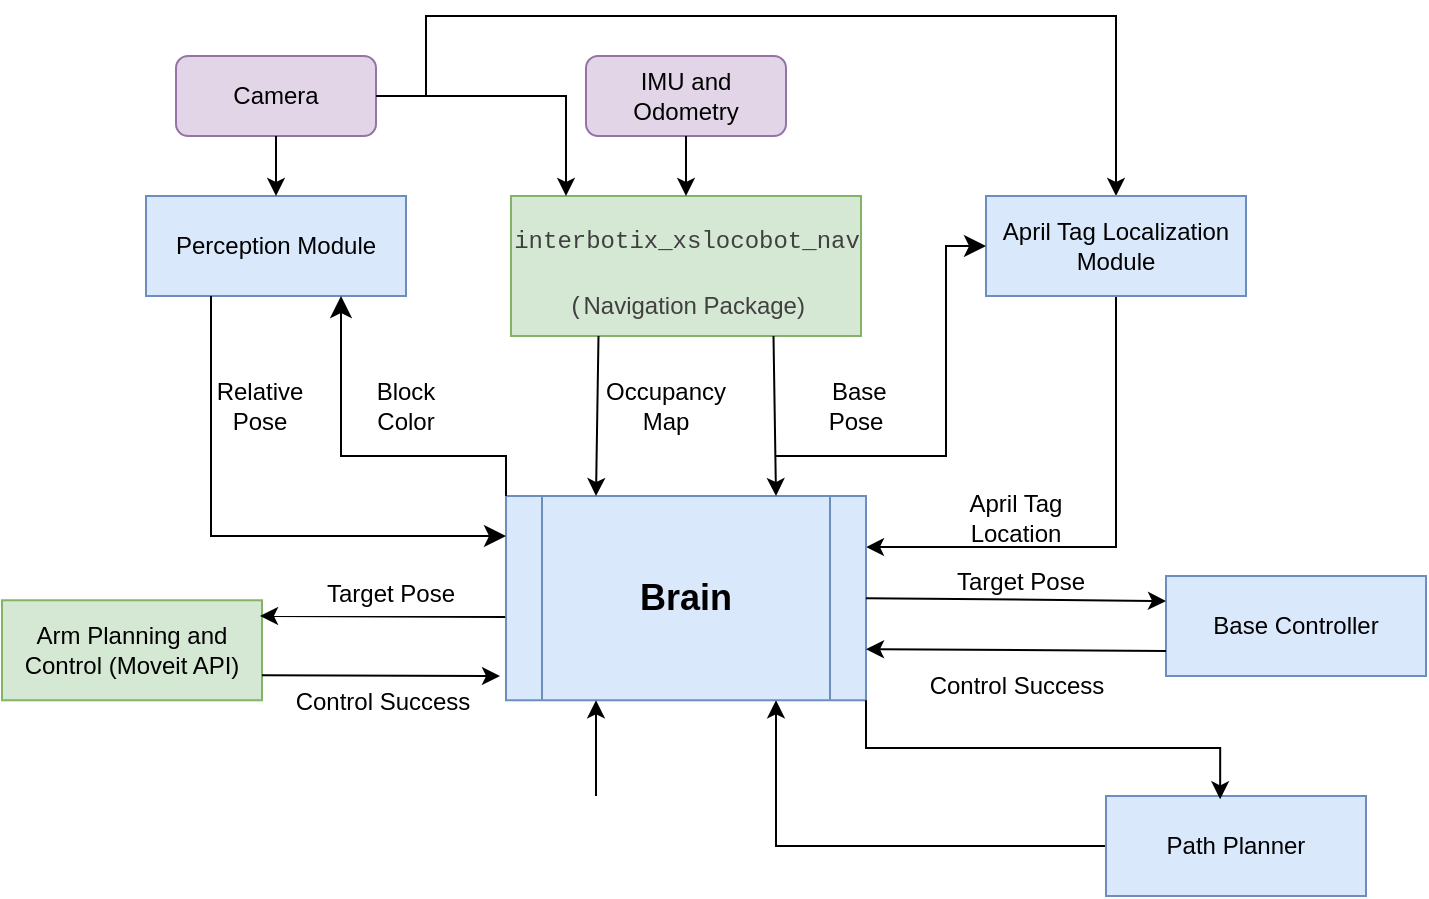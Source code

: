 <mxfile version="23.1.6" type="github">
  <diagram name="Page-1" id="46Z5bhGNHUr1S8s_8vQ9">
    <mxGraphModel dx="795" dy="465" grid="1" gridSize="10" guides="1" tooltips="1" connect="1" arrows="1" fold="1" page="1" pageScale="1" pageWidth="850" pageHeight="1100" math="0" shadow="0">
      <root>
        <mxCell id="0" />
        <mxCell id="1" parent="0" />
        <mxCell id="Oh1XiBFId6qo2hWSy4nC-16" style="edgeStyle=orthogonalEdgeStyle;rounded=0;orthogonalLoop=1;jettySize=auto;html=1;exitX=1;exitY=0.5;exitDx=0;exitDy=0;entryX=0.5;entryY=0;entryDx=0;entryDy=0;" edge="1" parent="1" source="Oh1XiBFId6qo2hWSy4nC-1" target="Oh1XiBFId6qo2hWSy4nC-12">
          <mxGeometry relative="1" as="geometry">
            <Array as="points">
              <mxPoint x="310" y="140" />
              <mxPoint x="310" y="100" />
              <mxPoint x="655" y="100" />
            </Array>
          </mxGeometry>
        </mxCell>
        <mxCell id="Oh1XiBFId6qo2hWSy4nC-1" value="Camera" style="rounded=1;whiteSpace=wrap;html=1;fillColor=#e1d5e7;strokeColor=#9673a6;" vertex="1" parent="1">
          <mxGeometry x="185" y="120" width="100" height="40" as="geometry" />
        </mxCell>
        <mxCell id="Oh1XiBFId6qo2hWSy4nC-2" value="IMU and Odometry" style="rounded=1;whiteSpace=wrap;html=1;fillColor=#e1d5e7;strokeColor=#9673a6;" vertex="1" parent="1">
          <mxGeometry x="390" y="120" width="100" height="40" as="geometry" />
        </mxCell>
        <mxCell id="Oh1XiBFId6qo2hWSy4nC-4" value="Perception Module" style="rounded=0;whiteSpace=wrap;html=1;fillColor=#dae8fc;strokeColor=#6c8ebf;" vertex="1" parent="1">
          <mxGeometry x="170" y="190" width="130" height="50" as="geometry" />
        </mxCell>
        <mxCell id="Oh1XiBFId6qo2hWSy4nC-6" value="&lt;pre style=&quot;box-sizing: border-box; line-height: 1.4; font-family: SFMono-Regular, Menlo, Monaco, Consolas, &amp;quot;Liberation Mono&amp;quot;, &amp;quot;Courier New&amp;quot;, Courier, monospace; margin-top: 0px; margin-bottom: 0px; padding: 12px; overflow: auto; color: rgb(64, 64, 64);&quot; id=&quot;codecell0&quot;&gt;interbotix_xslocobot_nav&lt;/pre&gt;&lt;pre style=&quot;box-sizing: border-box; line-height: 0%; font-family: SFMono-Regular, Menlo, Monaco, Consolas, &amp;quot;Liberation Mono&amp;quot;, &amp;quot;Courier New&amp;quot;, Courier, monospace; margin-top: 0px; margin-bottom: 0px; padding: 12px; overflow: auto; color: rgb(64, 64, 64);&quot; id=&quot;codecell0&quot;&gt;(&lt;font style=&quot;background-color: initial; white-space: normal;&quot; face=&quot;Helvetica&quot;&gt;Navigation Package)&lt;/font&gt;&lt;/pre&gt;" style="rounded=0;whiteSpace=wrap;html=1;align=center;fillColor=#d5e8d4;strokeColor=#82b366;" vertex="1" parent="1">
          <mxGeometry x="352.5" y="190" width="175" height="70" as="geometry" />
        </mxCell>
        <mxCell id="Oh1XiBFId6qo2hWSy4nC-7" value="" style="endArrow=classic;html=1;rounded=0;exitX=1;exitY=0.5;exitDx=0;exitDy=0;" edge="1" parent="1" source="Oh1XiBFId6qo2hWSy4nC-1">
          <mxGeometry width="50" height="50" relative="1" as="geometry">
            <mxPoint x="400" y="320" as="sourcePoint" />
            <mxPoint x="380" y="190" as="targetPoint" />
            <Array as="points">
              <mxPoint x="380" y="140" />
            </Array>
          </mxGeometry>
        </mxCell>
        <mxCell id="Oh1XiBFId6qo2hWSy4nC-8" value="" style="endArrow=classic;html=1;rounded=0;exitX=0.5;exitY=1;exitDx=0;exitDy=0;" edge="1" parent="1" source="Oh1XiBFId6qo2hWSy4nC-2">
          <mxGeometry width="50" height="50" relative="1" as="geometry">
            <mxPoint x="400" y="320" as="sourcePoint" />
            <mxPoint x="440" y="190" as="targetPoint" />
          </mxGeometry>
        </mxCell>
        <mxCell id="Oh1XiBFId6qo2hWSy4nC-9" value="" style="endArrow=classic;html=1;rounded=0;exitX=0.5;exitY=1;exitDx=0;exitDy=0;" edge="1" parent="1" source="Oh1XiBFId6qo2hWSy4nC-1" target="Oh1XiBFId6qo2hWSy4nC-4">
          <mxGeometry width="50" height="50" relative="1" as="geometry">
            <mxPoint x="400" y="320" as="sourcePoint" />
            <mxPoint x="450" y="270" as="targetPoint" />
          </mxGeometry>
        </mxCell>
        <mxCell id="Oh1XiBFId6qo2hWSy4nC-30" style="edgeStyle=orthogonalEdgeStyle;rounded=0;orthogonalLoop=1;jettySize=auto;html=1;exitX=0.5;exitY=1;exitDx=0;exitDy=0;entryX=1;entryY=0.25;entryDx=0;entryDy=0;" edge="1" parent="1" source="Oh1XiBFId6qo2hWSy4nC-12" target="Oh1XiBFId6qo2hWSy4nC-11">
          <mxGeometry relative="1" as="geometry">
            <mxPoint x="640" y="430" as="targetPoint" />
          </mxGeometry>
        </mxCell>
        <mxCell id="Oh1XiBFId6qo2hWSy4nC-11" value="&lt;span style=&quot;font-size: 18px;&quot;&gt;&lt;b&gt;Brain&lt;/b&gt;&lt;/span&gt;" style="shape=process;whiteSpace=wrap;html=1;backgroundOutline=1;fillColor=#dae8fc;strokeColor=#6c8ebf;" vertex="1" parent="1">
          <mxGeometry x="350" y="340" width="180" height="102.14" as="geometry" />
        </mxCell>
        <mxCell id="Oh1XiBFId6qo2hWSy4nC-12" value="April Tag Localization Module" style="rounded=0;whiteSpace=wrap;html=1;fillColor=#dae8fc;strokeColor=#6c8ebf;" vertex="1" parent="1">
          <mxGeometry x="590" y="190" width="130" height="50" as="geometry" />
        </mxCell>
        <mxCell id="Oh1XiBFId6qo2hWSy4nC-17" value="" style="endArrow=classic;html=1;rounded=0;exitX=0.25;exitY=1;exitDx=0;exitDy=0;entryX=0.25;entryY=0;entryDx=0;entryDy=0;" edge="1" parent="1" source="Oh1XiBFId6qo2hWSy4nC-6" target="Oh1XiBFId6qo2hWSy4nC-11">
          <mxGeometry width="50" height="50" relative="1" as="geometry">
            <mxPoint x="400" y="310" as="sourcePoint" />
            <mxPoint x="450" y="260" as="targetPoint" />
          </mxGeometry>
        </mxCell>
        <mxCell id="Oh1XiBFId6qo2hWSy4nC-18" value="" style="endArrow=classic;html=1;rounded=0;entryX=0.75;entryY=0;entryDx=0;entryDy=0;exitX=0.75;exitY=1;exitDx=0;exitDy=0;" edge="1" parent="1" source="Oh1XiBFId6qo2hWSy4nC-6" target="Oh1XiBFId6qo2hWSy4nC-11">
          <mxGeometry width="50" height="50" relative="1" as="geometry">
            <mxPoint x="480" y="270" as="sourcePoint" />
            <mxPoint x="482" y="340" as="targetPoint" />
          </mxGeometry>
        </mxCell>
        <mxCell id="Oh1XiBFId6qo2hWSy4nC-20" value="Occupancy Map" style="text;html=1;align=center;verticalAlign=middle;whiteSpace=wrap;rounded=0;" vertex="1" parent="1">
          <mxGeometry x="400" y="280" width="60" height="30" as="geometry" />
        </mxCell>
        <mxCell id="Oh1XiBFId6qo2hWSy4nC-21" value="&amp;nbsp;Base &lt;br&gt;Pose" style="text;html=1;align=center;verticalAlign=middle;whiteSpace=wrap;rounded=0;" vertex="1" parent="1">
          <mxGeometry x="490" y="280" width="70" height="30" as="geometry" />
        </mxCell>
        <mxCell id="Oh1XiBFId6qo2hWSy4nC-22" value="" style="edgeStyle=elbowEdgeStyle;elbow=horizontal;endArrow=classic;html=1;curved=0;rounded=0;endSize=8;startSize=8;entryX=0;entryY=0.5;entryDx=0;entryDy=0;exitX=-0.079;exitY=1.333;exitDx=0;exitDy=0;exitPerimeter=0;" edge="1" parent="1" source="Oh1XiBFId6qo2hWSy4nC-21" target="Oh1XiBFId6qo2hWSy4nC-12">
          <mxGeometry width="50" height="50" relative="1" as="geometry">
            <mxPoint x="490" y="330" as="sourcePoint" />
            <mxPoint x="450" y="260" as="targetPoint" />
            <Array as="points">
              <mxPoint x="570" y="270" />
            </Array>
          </mxGeometry>
        </mxCell>
        <mxCell id="Oh1XiBFId6qo2hWSy4nC-24" value="Arm Planning and Control (Moveit API)" style="rounded=0;whiteSpace=wrap;html=1;fillColor=#d5e8d4;strokeColor=#82b366;" vertex="1" parent="1">
          <mxGeometry x="98" y="392.14" width="130" height="50" as="geometry" />
        </mxCell>
        <mxCell id="Oh1XiBFId6qo2hWSy4nC-25" value="" style="endArrow=classic;html=1;rounded=0;exitX=-0.019;exitY=0.592;exitDx=0;exitDy=0;entryX=1;entryY=0.5;entryDx=0;entryDy=0;exitPerimeter=0;" edge="1" parent="1">
          <mxGeometry width="50" height="50" relative="1" as="geometry">
            <mxPoint x="349.58" y="400.467" as="sourcePoint" />
            <mxPoint x="227" y="400" as="targetPoint" />
            <Array as="points">
              <mxPoint x="233" y="400" />
            </Array>
          </mxGeometry>
        </mxCell>
        <mxCell id="Oh1XiBFId6qo2hWSy4nC-28" value="" style="endArrow=classic;html=1;rounded=0;entryX=0.25;entryY=1;entryDx=0;entryDy=0;" edge="1" parent="1" target="Oh1XiBFId6qo2hWSy4nC-11">
          <mxGeometry width="50" height="50" relative="1" as="geometry">
            <mxPoint x="395" y="490" as="sourcePoint" />
            <mxPoint x="402.5" y="460" as="targetPoint" />
          </mxGeometry>
        </mxCell>
        <mxCell id="Oh1XiBFId6qo2hWSy4nC-31" value="April Tag Location" style="text;html=1;align=center;verticalAlign=middle;whiteSpace=wrap;rounded=0;" vertex="1" parent="1">
          <mxGeometry x="570" y="336.07" width="70" height="30" as="geometry" />
        </mxCell>
        <mxCell id="Oh1XiBFId6qo2hWSy4nC-32" value="" style="edgeStyle=elbowEdgeStyle;elbow=vertical;endArrow=classic;html=1;curved=0;rounded=0;endSize=8;startSize=8;exitX=0;exitY=0;exitDx=0;exitDy=0;entryX=0.75;entryY=1;entryDx=0;entryDy=0;" edge="1" parent="1" source="Oh1XiBFId6qo2hWSy4nC-11" target="Oh1XiBFId6qo2hWSy4nC-4">
          <mxGeometry width="50" height="50" relative="1" as="geometry">
            <mxPoint x="400" y="320" as="sourcePoint" />
            <mxPoint x="450" y="270" as="targetPoint" />
            <Array as="points">
              <mxPoint x="300" y="320" />
            </Array>
          </mxGeometry>
        </mxCell>
        <mxCell id="Oh1XiBFId6qo2hWSy4nC-34" value="" style="edgeStyle=elbowEdgeStyle;elbow=vertical;endArrow=classic;html=1;curved=0;rounded=0;endSize=8;startSize=8;exitX=0.25;exitY=1;exitDx=0;exitDy=0;" edge="1" parent="1" source="Oh1XiBFId6qo2hWSy4nC-4" target="Oh1XiBFId6qo2hWSy4nC-11">
          <mxGeometry width="50" height="50" relative="1" as="geometry">
            <mxPoint x="360" y="376" as="sourcePoint" />
            <mxPoint x="278" y="250" as="targetPoint" />
            <Array as="points">
              <mxPoint x="203" y="360" />
            </Array>
          </mxGeometry>
        </mxCell>
        <mxCell id="Oh1XiBFId6qo2hWSy4nC-35" value="Relative Pose" style="text;html=1;align=center;verticalAlign=middle;whiteSpace=wrap;rounded=0;" vertex="1" parent="1">
          <mxGeometry x="197" y="280" width="60" height="30" as="geometry" />
        </mxCell>
        <mxCell id="Oh1XiBFId6qo2hWSy4nC-37" value="Block Color" style="text;html=1;align=center;verticalAlign=middle;whiteSpace=wrap;rounded=0;" vertex="1" parent="1">
          <mxGeometry x="270" y="280" width="60" height="30" as="geometry" />
        </mxCell>
        <mxCell id="Oh1XiBFId6qo2hWSy4nC-38" value="Base Controller" style="rounded=0;whiteSpace=wrap;html=1;fillColor=#dae8fc;strokeColor=#6c8ebf;" vertex="1" parent="1">
          <mxGeometry x="680" y="380" width="130" height="50" as="geometry" />
        </mxCell>
        <mxCell id="Oh1XiBFId6qo2hWSy4nC-39" value="" style="endArrow=classic;html=1;rounded=0;entryX=0;entryY=0.25;entryDx=0;entryDy=0;exitX=1;exitY=0.5;exitDx=0;exitDy=0;" edge="1" parent="1" source="Oh1XiBFId6qo2hWSy4nC-11" target="Oh1XiBFId6qo2hWSy4nC-38">
          <mxGeometry width="50" height="50" relative="1" as="geometry">
            <mxPoint x="400" y="320" as="sourcePoint" />
            <mxPoint x="450" y="270" as="targetPoint" />
          </mxGeometry>
        </mxCell>
        <mxCell id="Oh1XiBFId6qo2hWSy4nC-40" value="" style="endArrow=classic;html=1;rounded=0;entryX=1;entryY=0.75;entryDx=0;entryDy=0;exitX=0;exitY=0.75;exitDx=0;exitDy=0;" edge="1" parent="1" source="Oh1XiBFId6qo2hWSy4nC-38" target="Oh1XiBFId6qo2hWSy4nC-11">
          <mxGeometry width="50" height="50" relative="1" as="geometry">
            <mxPoint x="540" y="401" as="sourcePoint" />
            <mxPoint x="660" y="402" as="targetPoint" />
          </mxGeometry>
        </mxCell>
        <mxCell id="Oh1XiBFId6qo2hWSy4nC-42" value="Control Success" style="text;html=1;align=center;verticalAlign=middle;whiteSpace=wrap;rounded=0;" vertex="1" parent="1">
          <mxGeometry x="231" y="428.14" width="115" height="30" as="geometry" />
        </mxCell>
        <mxCell id="Oh1XiBFId6qo2hWSy4nC-45" value="Target Pose" style="text;html=1;align=center;verticalAlign=middle;whiteSpace=wrap;rounded=0;" vertex="1" parent="1">
          <mxGeometry x="235" y="374.14" width="115" height="30" as="geometry" />
        </mxCell>
        <mxCell id="Oh1XiBFId6qo2hWSy4nC-47" value="" style="endArrow=classic;html=1;rounded=0;exitX=1;exitY=0.75;exitDx=0;exitDy=0;" edge="1" parent="1" source="Oh1XiBFId6qo2hWSy4nC-24">
          <mxGeometry width="50" height="50" relative="1" as="geometry">
            <mxPoint x="271" y="429.64" as="sourcePoint" />
            <mxPoint x="347" y="430" as="targetPoint" />
          </mxGeometry>
        </mxCell>
        <mxCell id="Oh1XiBFId6qo2hWSy4nC-48" value="Control Success" style="text;html=1;align=center;verticalAlign=middle;whiteSpace=wrap;rounded=0;" vertex="1" parent="1">
          <mxGeometry x="547.5" y="420" width="115" height="30" as="geometry" />
        </mxCell>
        <mxCell id="Oh1XiBFId6qo2hWSy4nC-49" value="Target Pose" style="text;html=1;align=center;verticalAlign=middle;whiteSpace=wrap;rounded=0;" vertex="1" parent="1">
          <mxGeometry x="550" y="368" width="115" height="30" as="geometry" />
        </mxCell>
        <mxCell id="Oh1XiBFId6qo2hWSy4nC-55" style="edgeStyle=orthogonalEdgeStyle;rounded=0;orthogonalLoop=1;jettySize=auto;html=1;exitX=0;exitY=0.5;exitDx=0;exitDy=0;entryX=0.75;entryY=1;entryDx=0;entryDy=0;" edge="1" parent="1" source="Oh1XiBFId6qo2hWSy4nC-51" target="Oh1XiBFId6qo2hWSy4nC-11">
          <mxGeometry relative="1" as="geometry" />
        </mxCell>
        <mxCell id="Oh1XiBFId6qo2hWSy4nC-51" value="Path Planner" style="rounded=0;whiteSpace=wrap;html=1;fillColor=#dae8fc;strokeColor=#6c8ebf;" vertex="1" parent="1">
          <mxGeometry x="650" y="490" width="130" height="50" as="geometry" />
        </mxCell>
        <mxCell id="Oh1XiBFId6qo2hWSy4nC-53" style="edgeStyle=orthogonalEdgeStyle;rounded=0;orthogonalLoop=1;jettySize=auto;html=1;exitX=1;exitY=1;exitDx=0;exitDy=0;entryX=0.439;entryY=0.033;entryDx=0;entryDy=0;entryPerimeter=0;" edge="1" parent="1" source="Oh1XiBFId6qo2hWSy4nC-11" target="Oh1XiBFId6qo2hWSy4nC-51">
          <mxGeometry relative="1" as="geometry" />
        </mxCell>
      </root>
    </mxGraphModel>
  </diagram>
</mxfile>
